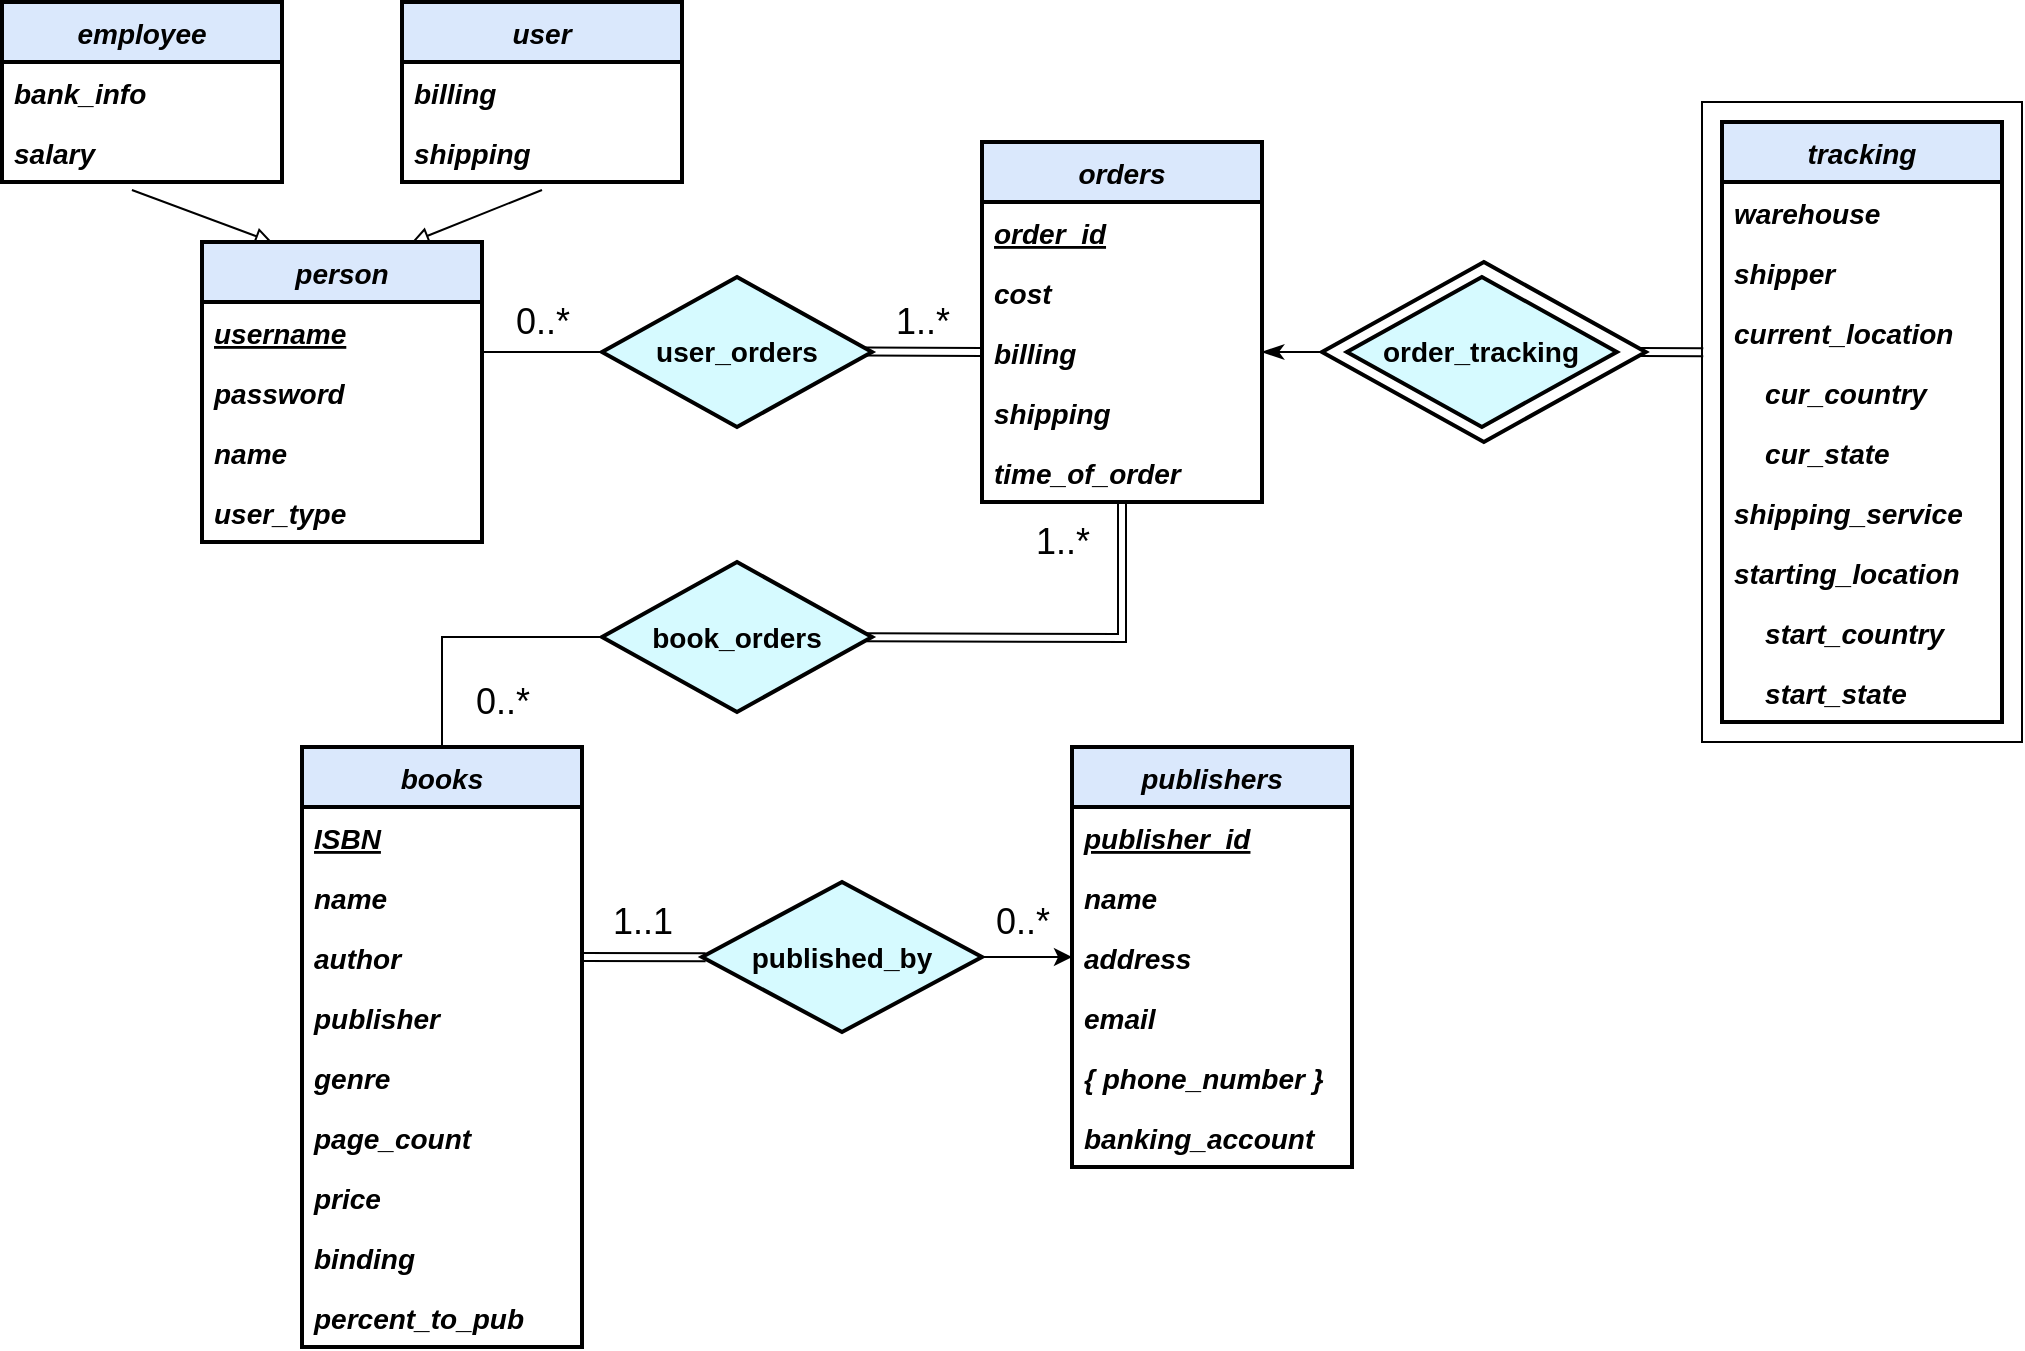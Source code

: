 <mxfile version="15.8.7" type="device"><diagram id="R2lEEEUBdFMjLlhIrx00" name="Page-1"><mxGraphModel dx="2687" dy="1442" grid="1" gridSize="10" guides="1" tooltips="1" connect="1" arrows="1" fold="1" page="1" pageScale="1" pageWidth="850" pageHeight="1100" math="0" shadow="0" extFonts="Permanent Marker^https://fonts.googleapis.com/css?family=Permanent+Marker"><root><mxCell id="0"/><mxCell id="1" parent="0"/><mxCell id="wzAO1R8QqL1cjnEgyW0V-131" value="" style="group" vertex="1" connectable="0" parent="1"><mxGeometry x="-490" y="50" width="1010" height="672.5" as="geometry"/></mxCell><mxCell id="wzAO1R8QqL1cjnEgyW0V-42" value="books" style="swimlane;fontStyle=3;childLayout=stackLayout;horizontal=1;startSize=30;horizontalStack=0;resizeParent=1;resizeParentMax=0;resizeLast=0;collapsible=1;marginBottom=0;fillColor=#dae8fc;strokeColor=#000000;strokeWidth=2;fontSize=14;" vertex="1" parent="wzAO1R8QqL1cjnEgyW0V-131"><mxGeometry x="150" y="372.5" width="140" height="300" as="geometry"/></mxCell><mxCell id="wzAO1R8QqL1cjnEgyW0V-43" value="ISBN" style="text;strokeColor=none;fillColor=none;align=left;verticalAlign=middle;spacingLeft=4;spacingRight=4;overflow=hidden;points=[[0,0.5],[1,0.5]];portConstraint=eastwest;rotatable=0;fontStyle=7;fontSize=14;" vertex="1" parent="wzAO1R8QqL1cjnEgyW0V-42"><mxGeometry y="30" width="140" height="30" as="geometry"/></mxCell><mxCell id="wzAO1R8QqL1cjnEgyW0V-44" value="name" style="text;strokeColor=none;fillColor=none;align=left;verticalAlign=middle;spacingLeft=4;spacingRight=4;overflow=hidden;points=[[0,0.5],[1,0.5]];portConstraint=eastwest;rotatable=0;fontStyle=3;fontSize=14;" vertex="1" parent="wzAO1R8QqL1cjnEgyW0V-42"><mxGeometry y="60" width="140" height="30" as="geometry"/></mxCell><mxCell id="wzAO1R8QqL1cjnEgyW0V-51" value="author" style="text;strokeColor=none;fillColor=none;align=left;verticalAlign=middle;spacingLeft=4;spacingRight=4;overflow=hidden;points=[[0,0.5],[1,0.5]];portConstraint=eastwest;rotatable=0;fontStyle=3;fontSize=14;" vertex="1" parent="wzAO1R8QqL1cjnEgyW0V-42"><mxGeometry y="90" width="140" height="30" as="geometry"/></mxCell><mxCell id="wzAO1R8QqL1cjnEgyW0V-52" value="publisher" style="text;strokeColor=none;fillColor=none;align=left;verticalAlign=middle;spacingLeft=4;spacingRight=4;overflow=hidden;points=[[0,0.5],[1,0.5]];portConstraint=eastwest;rotatable=0;fontStyle=3;fontSize=14;" vertex="1" parent="wzAO1R8QqL1cjnEgyW0V-42"><mxGeometry y="120" width="140" height="30" as="geometry"/></mxCell><mxCell id="wzAO1R8QqL1cjnEgyW0V-58" value="genre" style="text;strokeColor=none;fillColor=none;align=left;verticalAlign=middle;spacingLeft=4;spacingRight=4;overflow=hidden;points=[[0,0.5],[1,0.5]];portConstraint=eastwest;rotatable=0;fontStyle=3;fontSize=14;" vertex="1" parent="wzAO1R8QqL1cjnEgyW0V-42"><mxGeometry y="150" width="140" height="30" as="geometry"/></mxCell><mxCell id="wzAO1R8QqL1cjnEgyW0V-60" value="page_count" style="text;strokeColor=none;fillColor=none;align=left;verticalAlign=middle;spacingLeft=4;spacingRight=4;overflow=hidden;points=[[0,0.5],[1,0.5]];portConstraint=eastwest;rotatable=0;fontStyle=3;fontSize=14;" vertex="1" parent="wzAO1R8QqL1cjnEgyW0V-42"><mxGeometry y="180" width="140" height="30" as="geometry"/></mxCell><mxCell id="wzAO1R8QqL1cjnEgyW0V-61" value="price" style="text;strokeColor=none;fillColor=none;align=left;verticalAlign=middle;spacingLeft=4;spacingRight=4;overflow=hidden;points=[[0,0.5],[1,0.5]];portConstraint=eastwest;rotatable=0;fontStyle=3;fontSize=14;" vertex="1" parent="wzAO1R8QqL1cjnEgyW0V-42"><mxGeometry y="210" width="140" height="30" as="geometry"/></mxCell><mxCell id="wzAO1R8QqL1cjnEgyW0V-59" value="binding" style="text;strokeColor=none;fillColor=none;align=left;verticalAlign=middle;spacingLeft=4;spacingRight=4;overflow=hidden;points=[[0,0.5],[1,0.5]];portConstraint=eastwest;rotatable=0;fontStyle=3;fontSize=14;" vertex="1" parent="wzAO1R8QqL1cjnEgyW0V-42"><mxGeometry y="240" width="140" height="30" as="geometry"/></mxCell><mxCell id="wzAO1R8QqL1cjnEgyW0V-69" value="percent_to_pub" style="text;strokeColor=none;fillColor=none;align=left;verticalAlign=middle;spacingLeft=4;spacingRight=4;overflow=hidden;points=[[0,0.5],[1,0.5]];portConstraint=eastwest;rotatable=0;fontStyle=3;fontSize=14;" vertex="1" parent="wzAO1R8QqL1cjnEgyW0V-42"><mxGeometry y="270" width="140" height="30" as="geometry"/></mxCell><mxCell id="wzAO1R8QqL1cjnEgyW0V-45" value="orders" style="swimlane;fontStyle=3;childLayout=stackLayout;horizontal=1;startSize=30;horizontalStack=0;resizeParent=1;resizeParentMax=0;resizeLast=0;collapsible=1;marginBottom=0;fillColor=#dae8fc;strokeColor=#000000;strokeWidth=2;fontSize=14;" vertex="1" parent="wzAO1R8QqL1cjnEgyW0V-131"><mxGeometry x="490" y="70" width="140" height="180" as="geometry"/></mxCell><mxCell id="wzAO1R8QqL1cjnEgyW0V-46" value="order_id" style="text;strokeColor=none;fillColor=none;align=left;verticalAlign=middle;spacingLeft=4;spacingRight=4;overflow=hidden;points=[[0,0.5],[1,0.5]];portConstraint=eastwest;rotatable=0;fontStyle=7;fontSize=14;" vertex="1" parent="wzAO1R8QqL1cjnEgyW0V-45"><mxGeometry y="30" width="140" height="30" as="geometry"/></mxCell><mxCell id="wzAO1R8QqL1cjnEgyW0V-121" value="cost" style="text;strokeColor=none;fillColor=none;align=left;verticalAlign=middle;spacingLeft=4;spacingRight=4;overflow=hidden;points=[[0,0.5],[1,0.5]];portConstraint=eastwest;rotatable=0;fontStyle=3;fontSize=14;" vertex="1" parent="wzAO1R8QqL1cjnEgyW0V-45"><mxGeometry y="60" width="140" height="30" as="geometry"/></mxCell><mxCell id="wzAO1R8QqL1cjnEgyW0V-62" value="billing" style="text;strokeColor=none;fillColor=none;align=left;verticalAlign=middle;spacingLeft=4;spacingRight=4;overflow=hidden;points=[[0,0.5],[1,0.5]];portConstraint=eastwest;rotatable=0;fontStyle=3;fontSize=14;" vertex="1" parent="wzAO1R8QqL1cjnEgyW0V-45"><mxGeometry y="90" width="140" height="30" as="geometry"/></mxCell><mxCell id="wzAO1R8QqL1cjnEgyW0V-65" value="shipping" style="text;strokeColor=none;fillColor=none;align=left;verticalAlign=middle;spacingLeft=4;spacingRight=4;overflow=hidden;points=[[0,0.5],[1,0.5]];portConstraint=eastwest;rotatable=0;fontStyle=3;fontSize=14;" vertex="1" parent="wzAO1R8QqL1cjnEgyW0V-45"><mxGeometry y="120" width="140" height="30" as="geometry"/></mxCell><mxCell id="wzAO1R8QqL1cjnEgyW0V-66" value="time_of_order" style="text;strokeColor=none;fillColor=none;align=left;verticalAlign=middle;spacingLeft=4;spacingRight=4;overflow=hidden;points=[[0,0.5],[1,0.5]];portConstraint=eastwest;rotatable=0;fontStyle=3;fontSize=14;" vertex="1" parent="wzAO1R8QqL1cjnEgyW0V-45"><mxGeometry y="150" width="140" height="30" as="geometry"/></mxCell><mxCell id="wzAO1R8QqL1cjnEgyW0V-53" value="publishers" style="swimlane;fontStyle=3;childLayout=stackLayout;horizontal=1;startSize=30;horizontalStack=0;resizeParent=1;resizeParentMax=0;resizeLast=0;collapsible=1;marginBottom=0;fillColor=#dae8fc;strokeColor=#000000;strokeWidth=2;fontSize=14;" vertex="1" parent="wzAO1R8QqL1cjnEgyW0V-131"><mxGeometry x="535" y="372.5" width="140" height="210" as="geometry"/></mxCell><mxCell id="wzAO1R8QqL1cjnEgyW0V-54" value="publisher_id" style="text;strokeColor=none;fillColor=none;align=left;verticalAlign=middle;spacingLeft=4;spacingRight=4;overflow=hidden;points=[[0,0.5],[1,0.5]];portConstraint=eastwest;rotatable=0;fontStyle=7;fontSize=14;" vertex="1" parent="wzAO1R8QqL1cjnEgyW0V-53"><mxGeometry y="30" width="140" height="30" as="geometry"/></mxCell><mxCell id="wzAO1R8QqL1cjnEgyW0V-55" value="name" style="text;strokeColor=none;fillColor=none;align=left;verticalAlign=middle;spacingLeft=4;spacingRight=4;overflow=hidden;points=[[0,0.5],[1,0.5]];portConstraint=eastwest;rotatable=0;fontStyle=3;fontSize=14;" vertex="1" parent="wzAO1R8QqL1cjnEgyW0V-53"><mxGeometry y="60" width="140" height="30" as="geometry"/></mxCell><mxCell id="wzAO1R8QqL1cjnEgyW0V-67" value="address" style="text;strokeColor=none;fillColor=none;align=left;verticalAlign=middle;spacingLeft=4;spacingRight=4;overflow=hidden;points=[[0,0.5],[1,0.5]];portConstraint=eastwest;rotatable=0;fontStyle=3;fontSize=14;" vertex="1" parent="wzAO1R8QqL1cjnEgyW0V-53"><mxGeometry y="90" width="140" height="30" as="geometry"/></mxCell><mxCell id="wzAO1R8QqL1cjnEgyW0V-56" value="email" style="text;strokeColor=none;fillColor=none;align=left;verticalAlign=middle;spacingLeft=4;spacingRight=4;overflow=hidden;points=[[0,0.5],[1,0.5]];portConstraint=eastwest;rotatable=0;fontStyle=3;fontSize=14;" vertex="1" parent="wzAO1R8QqL1cjnEgyW0V-53"><mxGeometry y="120" width="140" height="30" as="geometry"/></mxCell><mxCell id="wzAO1R8QqL1cjnEgyW0V-57" value="{ phone_number }" style="text;strokeColor=none;fillColor=none;align=left;verticalAlign=middle;spacingLeft=4;spacingRight=4;overflow=hidden;points=[[0,0.5],[1,0.5]];portConstraint=eastwest;rotatable=0;fontStyle=3;fontSize=14;" vertex="1" parent="wzAO1R8QqL1cjnEgyW0V-53"><mxGeometry y="150" width="140" height="30" as="geometry"/></mxCell><mxCell id="wzAO1R8QqL1cjnEgyW0V-68" value="banking_account" style="text;strokeColor=none;fillColor=none;align=left;verticalAlign=middle;spacingLeft=4;spacingRight=4;overflow=hidden;points=[[0,0.5],[1,0.5]];portConstraint=eastwest;rotatable=0;fontStyle=3;fontSize=14;" vertex="1" parent="wzAO1R8QqL1cjnEgyW0V-53"><mxGeometry y="180" width="140" height="30" as="geometry"/></mxCell><mxCell id="wzAO1R8QqL1cjnEgyW0V-97" style="edgeStyle=orthogonalEdgeStyle;rounded=0;orthogonalLoop=1;jettySize=auto;html=1;exitX=1;exitY=0.5;exitDx=0;exitDy=0;entryX=0;entryY=0.5;entryDx=0;entryDy=0;endArrow=classic;endFill=1;" edge="1" parent="wzAO1R8QqL1cjnEgyW0V-131" source="wzAO1R8QqL1cjnEgyW0V-92" target="wzAO1R8QqL1cjnEgyW0V-53"><mxGeometry relative="1" as="geometry"/></mxCell><mxCell id="wzAO1R8QqL1cjnEgyW0V-92" value="&lt;b&gt;published_by&lt;/b&gt;" style="shape=rhombus;perimeter=rhombusPerimeter;whiteSpace=wrap;html=1;align=center;fontSize=14;strokeColor=#000000;strokeWidth=2;fillColor=#D6FAFF;" vertex="1" parent="wzAO1R8QqL1cjnEgyW0V-131"><mxGeometry x="350" y="440" width="140" height="75" as="geometry"/></mxCell><mxCell id="wzAO1R8QqL1cjnEgyW0V-98" value="" style="shape=link;html=1;rounded=0;fontSize=14;endArrow=none;endFill=0;exitX=1;exitY=0.5;exitDx=0;exitDy=0;entryX=0.013;entryY=0.502;entryDx=0;entryDy=0;entryPerimeter=0;" edge="1" parent="wzAO1R8QqL1cjnEgyW0V-131" source="wzAO1R8QqL1cjnEgyW0V-51" target="wzAO1R8QqL1cjnEgyW0V-92"><mxGeometry relative="1" as="geometry"><mxPoint x="450" y="170" as="sourcePoint"/><mxPoint x="450" y="409.19" as="targetPoint"/></mxGeometry></mxCell><mxCell id="wzAO1R8QqL1cjnEgyW0V-99" value="" style="resizable=0;html=1;align=right;verticalAlign=bottom;fontSize=14;strokeColor=#000000;strokeWidth=2;fillColor=#D6FAFF;" connectable="0" vertex="1" parent="wzAO1R8QqL1cjnEgyW0V-98"><mxGeometry x="1" relative="1" as="geometry"/></mxCell><mxCell id="wzAO1R8QqL1cjnEgyW0V-100" value="&lt;font style=&quot;font-size: 18px&quot;&gt;0..*&lt;/font&gt;" style="text;html=1;resizable=0;autosize=1;align=center;verticalAlign=middle;points=[];fillColor=none;strokeColor=none;rounded=0;fontSize=14;" vertex="1" parent="wzAO1R8QqL1cjnEgyW0V-131"><mxGeometry x="490" y="450" width="40" height="20" as="geometry"/></mxCell><mxCell id="wzAO1R8QqL1cjnEgyW0V-101" value="&lt;font style=&quot;font-size: 18px&quot;&gt;1..1&lt;/font&gt;" style="text;html=1;resizable=0;autosize=1;align=center;verticalAlign=middle;points=[];fillColor=none;strokeColor=none;rounded=0;fontSize=14;" vertex="1" parent="wzAO1R8QqL1cjnEgyW0V-131"><mxGeometry x="295" y="450" width="50" height="20" as="geometry"/></mxCell><mxCell id="wzAO1R8QqL1cjnEgyW0V-102" value="&lt;b&gt;book_orders&lt;/b&gt;" style="shape=rhombus;perimeter=rhombusPerimeter;whiteSpace=wrap;html=1;align=center;fontSize=14;strokeColor=#000000;strokeWidth=2;fillColor=#D6FAFF;" vertex="1" parent="wzAO1R8QqL1cjnEgyW0V-131"><mxGeometry x="300" y="280" width="135" height="75" as="geometry"/></mxCell><mxCell id="wzAO1R8QqL1cjnEgyW0V-104" value="&lt;b&gt;user_orders&lt;/b&gt;" style="shape=rhombus;perimeter=rhombusPerimeter;whiteSpace=wrap;html=1;align=center;fontSize=14;strokeColor=#000000;strokeWidth=2;fillColor=#D6FAFF;" vertex="1" parent="wzAO1R8QqL1cjnEgyW0V-131"><mxGeometry x="300" y="137.5" width="135" height="75" as="geometry"/></mxCell><mxCell id="wzAO1R8QqL1cjnEgyW0V-108" style="edgeStyle=orthogonalEdgeStyle;rounded=0;orthogonalLoop=1;jettySize=auto;html=1;exitX=0.5;exitY=0;exitDx=0;exitDy=0;entryX=0;entryY=0.5;entryDx=0;entryDy=0;endArrow=none;endFill=0;" edge="1" parent="wzAO1R8QqL1cjnEgyW0V-131" source="wzAO1R8QqL1cjnEgyW0V-42" target="wzAO1R8QqL1cjnEgyW0V-102"><mxGeometry relative="1" as="geometry"><mxPoint x="500" y="527.5" as="sourcePoint"/><mxPoint x="545" y="527.5" as="targetPoint"/></mxGeometry></mxCell><mxCell id="wzAO1R8QqL1cjnEgyW0V-109" value="" style="shape=link;html=1;rounded=0;fontSize=14;endArrow=none;endFill=0;entryX=0.5;entryY=1;entryDx=0;entryDy=0;exitX=0.98;exitY=0.502;exitDx=0;exitDy=0;exitPerimeter=0;" edge="1" parent="wzAO1R8QqL1cjnEgyW0V-131" source="wzAO1R8QqL1cjnEgyW0V-102" target="wzAO1R8QqL1cjnEgyW0V-45"><mxGeometry relative="1" as="geometry"><mxPoint x="300" y="527.5" as="sourcePoint"/><mxPoint x="630" y="260" as="targetPoint"/><Array as="points"><mxPoint x="560" y="318"/></Array></mxGeometry></mxCell><mxCell id="wzAO1R8QqL1cjnEgyW0V-110" value="" style="resizable=0;html=1;align=right;verticalAlign=bottom;fontSize=14;strokeColor=#000000;strokeWidth=2;fillColor=#D6FAFF;" connectable="0" vertex="1" parent="wzAO1R8QqL1cjnEgyW0V-109"><mxGeometry x="1" relative="1" as="geometry"/></mxCell><mxCell id="wzAO1R8QqL1cjnEgyW0V-111" value="&lt;font style=&quot;font-size: 18px&quot;&gt;0..*&lt;/font&gt;" style="text;html=1;resizable=0;autosize=1;align=center;verticalAlign=middle;points=[];fillColor=none;strokeColor=none;rounded=0;fontSize=14;" vertex="1" parent="wzAO1R8QqL1cjnEgyW0V-131"><mxGeometry x="230" y="340" width="40" height="20" as="geometry"/></mxCell><mxCell id="wzAO1R8QqL1cjnEgyW0V-112" value="&lt;font style=&quot;font-size: 18px&quot;&gt;1..*&lt;/font&gt;" style="text;html=1;resizable=0;autosize=1;align=center;verticalAlign=middle;points=[];fillColor=none;strokeColor=none;rounded=0;fontSize=14;" vertex="1" parent="wzAO1R8QqL1cjnEgyW0V-131"><mxGeometry x="510" y="260" width="40" height="20" as="geometry"/></mxCell><mxCell id="wzAO1R8QqL1cjnEgyW0V-113" value="" style="shape=link;html=1;rounded=0;fontSize=14;endArrow=none;endFill=0;entryX=0;entryY=0.5;entryDx=0;entryDy=0;exitX=0.975;exitY=0.497;exitDx=0;exitDy=0;exitPerimeter=0;" edge="1" parent="wzAO1R8QqL1cjnEgyW0V-131" source="wzAO1R8QqL1cjnEgyW0V-104" target="wzAO1R8QqL1cjnEgyW0V-62"><mxGeometry relative="1" as="geometry"><mxPoint x="442.3" y="327.65" as="sourcePoint"/><mxPoint x="570" y="260" as="targetPoint"/><Array as="points"/></mxGeometry></mxCell><mxCell id="wzAO1R8QqL1cjnEgyW0V-114" value="" style="resizable=0;html=1;align=right;verticalAlign=bottom;fontSize=14;strokeColor=#000000;strokeWidth=2;fillColor=#D6FAFF;" connectable="0" vertex="1" parent="wzAO1R8QqL1cjnEgyW0V-113"><mxGeometry x="1" relative="1" as="geometry"/></mxCell><mxCell id="wzAO1R8QqL1cjnEgyW0V-115" style="edgeStyle=orthogonalEdgeStyle;rounded=0;orthogonalLoop=1;jettySize=auto;html=1;exitX=1.007;exitY=-0.167;exitDx=0;exitDy=0;endArrow=none;endFill=0;entryX=0;entryY=0.5;entryDx=0;entryDy=0;exitPerimeter=0;" edge="1" parent="wzAO1R8QqL1cjnEgyW0V-131" source="wzAO1R8QqL1cjnEgyW0V-75" target="wzAO1R8QqL1cjnEgyW0V-104"><mxGeometry relative="1" as="geometry"><mxPoint x="190" y="174.71" as="sourcePoint"/><mxPoint x="270" y="174.71" as="targetPoint"/><Array as="points"/></mxGeometry></mxCell><mxCell id="wzAO1R8QqL1cjnEgyW0V-39" value="user" style="swimlane;fontStyle=3;childLayout=stackLayout;horizontal=1;startSize=30;horizontalStack=0;resizeParent=1;resizeParentMax=0;resizeLast=0;collapsible=1;marginBottom=0;fillColor=#dae8fc;strokeColor=#000000;strokeWidth=2;fontSize=14;" vertex="1" parent="wzAO1R8QqL1cjnEgyW0V-131"><mxGeometry x="200" width="140" height="90" as="geometry"/></mxCell><mxCell id="wzAO1R8QqL1cjnEgyW0V-63" value="billing" style="text;strokeColor=none;fillColor=none;align=left;verticalAlign=middle;spacingLeft=4;spacingRight=4;overflow=hidden;points=[[0,0.5],[1,0.5]];portConstraint=eastwest;rotatable=0;fontStyle=3;fontSize=14;" vertex="1" parent="wzAO1R8QqL1cjnEgyW0V-39"><mxGeometry y="30" width="140" height="30" as="geometry"/></mxCell><mxCell id="wzAO1R8QqL1cjnEgyW0V-64" value="shipping" style="text;strokeColor=none;fillColor=none;align=left;verticalAlign=middle;spacingLeft=4;spacingRight=4;overflow=hidden;points=[[0,0.5],[1,0.5]];portConstraint=eastwest;rotatable=0;fontStyle=3;fontSize=14;" vertex="1" parent="wzAO1R8QqL1cjnEgyW0V-39"><mxGeometry y="60" width="140" height="30" as="geometry"/></mxCell><mxCell id="wzAO1R8QqL1cjnEgyW0V-73" value="person" style="swimlane;fontStyle=3;childLayout=stackLayout;horizontal=1;startSize=30;horizontalStack=0;resizeParent=1;resizeParentMax=0;resizeLast=0;collapsible=1;marginBottom=0;fillColor=#dae8fc;strokeColor=#000000;strokeWidth=2;fontSize=14;" vertex="1" parent="wzAO1R8QqL1cjnEgyW0V-131"><mxGeometry x="100" y="120" width="140" height="150" as="geometry"/></mxCell><mxCell id="wzAO1R8QqL1cjnEgyW0V-74" value="username" style="text;strokeColor=none;fillColor=none;align=left;verticalAlign=middle;spacingLeft=4;spacingRight=4;overflow=hidden;points=[[0,0.5],[1,0.5]];portConstraint=eastwest;rotatable=0;fontStyle=7;fontSize=14;" vertex="1" parent="wzAO1R8QqL1cjnEgyW0V-73"><mxGeometry y="30" width="140" height="30" as="geometry"/></mxCell><mxCell id="wzAO1R8QqL1cjnEgyW0V-75" value="password" style="text;strokeColor=none;fillColor=none;align=left;verticalAlign=middle;spacingLeft=4;spacingRight=4;overflow=hidden;points=[[0,0.5],[1,0.5]];portConstraint=eastwest;rotatable=0;fontStyle=3;fontSize=14;" vertex="1" parent="wzAO1R8QqL1cjnEgyW0V-73"><mxGeometry y="60" width="140" height="30" as="geometry"/></mxCell><mxCell id="wzAO1R8QqL1cjnEgyW0V-88" value="name" style="text;strokeColor=none;fillColor=none;align=left;verticalAlign=middle;spacingLeft=4;spacingRight=4;overflow=hidden;points=[[0,0.5],[1,0.5]];portConstraint=eastwest;rotatable=0;fontStyle=3;fontSize=14;" vertex="1" parent="wzAO1R8QqL1cjnEgyW0V-73"><mxGeometry y="90" width="140" height="30" as="geometry"/></mxCell><mxCell id="wzAO1R8QqL1cjnEgyW0V-76" value="user_type" style="text;strokeColor=none;fillColor=none;align=left;verticalAlign=middle;spacingLeft=4;spacingRight=4;overflow=hidden;points=[[0,0.5],[1,0.5]];portConstraint=eastwest;rotatable=0;fontStyle=3;fontSize=14;" vertex="1" parent="wzAO1R8QqL1cjnEgyW0V-73"><mxGeometry y="120" width="140" height="30" as="geometry"/></mxCell><mxCell id="wzAO1R8QqL1cjnEgyW0V-78" value="employee" style="swimlane;fontStyle=3;childLayout=stackLayout;horizontal=1;startSize=30;horizontalStack=0;resizeParent=1;resizeParentMax=0;resizeLast=0;collapsible=1;marginBottom=0;fillColor=#dae8fc;strokeColor=#000000;strokeWidth=2;fontSize=14;" vertex="1" parent="wzAO1R8QqL1cjnEgyW0V-131"><mxGeometry width="140" height="90" as="geometry"/></mxCell><mxCell id="wzAO1R8QqL1cjnEgyW0V-82" value="bank_info" style="text;strokeColor=none;fillColor=none;align=left;verticalAlign=middle;spacingLeft=4;spacingRight=4;overflow=hidden;points=[[0,0.5],[1,0.5]];portConstraint=eastwest;rotatable=0;fontStyle=3;fontSize=14;" vertex="1" parent="wzAO1R8QqL1cjnEgyW0V-78"><mxGeometry y="30" width="140" height="30" as="geometry"/></mxCell><mxCell id="wzAO1R8QqL1cjnEgyW0V-85" value="salary" style="text;strokeColor=none;fillColor=none;align=left;verticalAlign=middle;spacingLeft=4;spacingRight=4;overflow=hidden;points=[[0,0.5],[1,0.5]];portConstraint=eastwest;rotatable=0;fontStyle=3;fontSize=14;" vertex="1" parent="wzAO1R8QqL1cjnEgyW0V-78"><mxGeometry y="60" width="140" height="30" as="geometry"/></mxCell><mxCell id="wzAO1R8QqL1cjnEgyW0V-83" style="edgeStyle=none;rounded=0;orthogonalLoop=1;jettySize=auto;html=1;entryX=0.464;entryY=1.133;entryDx=0;entryDy=0;fontSize=14;endArrow=none;endFill=0;startArrow=block;startFill=0;strokeWidth=1;targetPerimeterSpacing=0;endSize=14;exitX=0.25;exitY=0;exitDx=0;exitDy=0;entryPerimeter=0;" edge="1" parent="wzAO1R8QqL1cjnEgyW0V-131" source="wzAO1R8QqL1cjnEgyW0V-73" target="wzAO1R8QqL1cjnEgyW0V-85"><mxGeometry relative="1" as="geometry"><mxPoint x="440" y="-225" as="sourcePoint"/><mxPoint x="330" y="-150" as="targetPoint"/></mxGeometry></mxCell><mxCell id="wzAO1R8QqL1cjnEgyW0V-84" style="edgeStyle=none;rounded=0;orthogonalLoop=1;jettySize=auto;html=1;entryX=0.5;entryY=1.133;entryDx=0;entryDy=0;fontSize=14;endArrow=none;endFill=0;startArrow=block;startFill=0;exitX=0.75;exitY=0;exitDx=0;exitDy=0;entryPerimeter=0;" edge="1" parent="wzAO1R8QqL1cjnEgyW0V-131" source="wzAO1R8QqL1cjnEgyW0V-73" target="wzAO1R8QqL1cjnEgyW0V-64"><mxGeometry relative="1" as="geometry"><mxPoint x="410" y="40" as="sourcePoint"/><mxPoint x="520" y="145" as="targetPoint"/></mxGeometry></mxCell><mxCell id="wzAO1R8QqL1cjnEgyW0V-116" value="&lt;font style=&quot;font-size: 18px&quot;&gt;0..*&lt;/font&gt;" style="text;html=1;resizable=0;autosize=1;align=center;verticalAlign=middle;points=[];fillColor=none;strokeColor=none;rounded=0;fontSize=14;" vertex="1" parent="wzAO1R8QqL1cjnEgyW0V-131"><mxGeometry x="250" y="150" width="40" height="20" as="geometry"/></mxCell><mxCell id="wzAO1R8QqL1cjnEgyW0V-117" value="&lt;font style=&quot;font-size: 18px&quot;&gt;1..*&lt;/font&gt;" style="text;html=1;resizable=0;autosize=1;align=center;verticalAlign=middle;points=[];fillColor=none;strokeColor=none;rounded=0;fontSize=14;" vertex="1" parent="wzAO1R8QqL1cjnEgyW0V-131"><mxGeometry x="440" y="150" width="40" height="20" as="geometry"/></mxCell><mxCell id="wzAO1R8QqL1cjnEgyW0V-124" style="edgeStyle=none;rounded=0;orthogonalLoop=1;jettySize=auto;html=1;fontSize=14;endArrow=classicThin;endFill=1;entryX=1;entryY=0.5;entryDx=0;entryDy=0;endSize=8;exitX=0;exitY=0.5;exitDx=0;exitDy=0;" edge="1" parent="wzAO1R8QqL1cjnEgyW0V-131" source="wzAO1R8QqL1cjnEgyW0V-127" target="wzAO1R8QqL1cjnEgyW0V-62"><mxGeometry relative="1" as="geometry"><mxPoint x="680" y="175" as="sourcePoint"/><mxPoint x="900" y="-210" as="targetPoint"/><Array as="points"/></mxGeometry></mxCell><mxCell id="wzAO1R8QqL1cjnEgyW0V-125" value="" style="group" vertex="1" connectable="0" parent="wzAO1R8QqL1cjnEgyW0V-131"><mxGeometry x="850" y="50" width="160" height="320" as="geometry"/></mxCell><mxCell id="wzAO1R8QqL1cjnEgyW0V-122" value="" style="rounded=0;whiteSpace=wrap;html=1;fillColor=none;" vertex="1" parent="wzAO1R8QqL1cjnEgyW0V-125"><mxGeometry width="160" height="320" as="geometry"/></mxCell><mxCell id="wzAO1R8QqL1cjnEgyW0V-48" value="tracking" style="swimlane;fontStyle=3;childLayout=stackLayout;horizontal=1;startSize=30;horizontalStack=0;resizeParent=1;resizeParentMax=0;resizeLast=0;collapsible=1;marginBottom=0;fillColor=#dae8fc;strokeColor=#000000;strokeWidth=2;fontSize=14;" vertex="1" parent="wzAO1R8QqL1cjnEgyW0V-125"><mxGeometry x="10" y="10" width="140" height="300" as="geometry"/></mxCell><mxCell id="wzAO1R8QqL1cjnEgyW0V-119" value="warehouse" style="text;strokeColor=none;fillColor=none;align=left;verticalAlign=middle;spacingLeft=4;spacingRight=4;overflow=hidden;points=[[0,0.5],[1,0.5]];portConstraint=eastwest;rotatable=0;fontStyle=3;fontSize=14;" vertex="1" parent="wzAO1R8QqL1cjnEgyW0V-48"><mxGeometry y="30" width="140" height="30" as="geometry"/></mxCell><mxCell id="wzAO1R8QqL1cjnEgyW0V-120" value="shipper" style="text;strokeColor=none;fillColor=none;align=left;verticalAlign=middle;spacingLeft=4;spacingRight=4;overflow=hidden;points=[[0,0.5],[1,0.5]];portConstraint=eastwest;rotatable=0;fontStyle=3;fontSize=14;" vertex="1" parent="wzAO1R8QqL1cjnEgyW0V-48"><mxGeometry y="60" width="140" height="30" as="geometry"/></mxCell><mxCell id="wzAO1R8QqL1cjnEgyW0V-70" value="current_location" style="text;strokeColor=none;fillColor=none;align=left;verticalAlign=middle;spacingLeft=4;spacingRight=4;overflow=hidden;points=[[0,0.5],[1,0.5]];portConstraint=eastwest;rotatable=0;fontStyle=3;fontSize=14;" vertex="1" parent="wzAO1R8QqL1cjnEgyW0V-48"><mxGeometry y="90" width="140" height="30" as="geometry"/></mxCell><mxCell id="wzAO1R8QqL1cjnEgyW0V-71" value="    cur_country" style="text;strokeColor=none;fillColor=none;align=left;verticalAlign=middle;spacingLeft=4;spacingRight=4;overflow=hidden;points=[[0,0.5],[1,0.5]];portConstraint=eastwest;rotatable=0;fontStyle=3;fontSize=14;" vertex="1" parent="wzAO1R8QqL1cjnEgyW0V-48"><mxGeometry y="120" width="140" height="30" as="geometry"/></mxCell><mxCell id="wzAO1R8QqL1cjnEgyW0V-72" value="    cur_state" style="text;strokeColor=none;fillColor=none;align=left;verticalAlign=middle;spacingLeft=4;spacingRight=4;overflow=hidden;points=[[0,0.5],[1,0.5]];portConstraint=eastwest;rotatable=0;fontStyle=3;fontSize=14;" vertex="1" parent="wzAO1R8QqL1cjnEgyW0V-48"><mxGeometry y="150" width="140" height="30" as="geometry"/></mxCell><mxCell id="wzAO1R8QqL1cjnEgyW0V-50" value="shipping_service" style="text;strokeColor=none;fillColor=none;align=left;verticalAlign=middle;spacingLeft=4;spacingRight=4;overflow=hidden;points=[[0,0.5],[1,0.5]];portConstraint=eastwest;rotatable=0;fontStyle=3;fontSize=14;" vertex="1" parent="wzAO1R8QqL1cjnEgyW0V-48"><mxGeometry y="180" width="140" height="30" as="geometry"/></mxCell><mxCell id="wzAO1R8QqL1cjnEgyW0V-89" value="starting_location" style="text;strokeColor=none;fillColor=none;align=left;verticalAlign=middle;spacingLeft=4;spacingRight=4;overflow=hidden;points=[[0,0.5],[1,0.5]];portConstraint=eastwest;rotatable=0;fontStyle=3;fontSize=14;" vertex="1" parent="wzAO1R8QqL1cjnEgyW0V-48"><mxGeometry y="210" width="140" height="30" as="geometry"/></mxCell><mxCell id="wzAO1R8QqL1cjnEgyW0V-90" value="    start_country" style="text;strokeColor=none;fillColor=none;align=left;verticalAlign=middle;spacingLeft=4;spacingRight=4;overflow=hidden;points=[[0,0.5],[1,0.5]];portConstraint=eastwest;rotatable=0;fontStyle=3;fontSize=14;" vertex="1" parent="wzAO1R8QqL1cjnEgyW0V-48"><mxGeometry y="240" width="140" height="30" as="geometry"/></mxCell><mxCell id="wzAO1R8QqL1cjnEgyW0V-91" value="    start_state" style="text;strokeColor=none;fillColor=none;align=left;verticalAlign=middle;spacingLeft=4;spacingRight=4;overflow=hidden;points=[[0,0.5],[1,0.5]];portConstraint=eastwest;rotatable=0;fontStyle=3;fontSize=14;" vertex="1" parent="wzAO1R8QqL1cjnEgyW0V-48"><mxGeometry y="270" width="140" height="30" as="geometry"/></mxCell><mxCell id="wzAO1R8QqL1cjnEgyW0V-128" value="" style="group" vertex="1" connectable="0" parent="wzAO1R8QqL1cjnEgyW0V-131"><mxGeometry x="660" y="130.03" width="161.88" height="89.93" as="geometry"/></mxCell><mxCell id="wzAO1R8QqL1cjnEgyW0V-127" value="" style="shape=rhombus;perimeter=rhombusPerimeter;whiteSpace=wrap;html=1;align=center;fontSize=14;strokeColor=#000000;strokeWidth=2;fillColor=none;" vertex="1" parent="wzAO1R8QqL1cjnEgyW0V-128"><mxGeometry width="161.88" height="89.93" as="geometry"/></mxCell><mxCell id="wzAO1R8QqL1cjnEgyW0V-126" value="&lt;b&gt;order_tracking&lt;/b&gt;" style="shape=rhombus;perimeter=rhombusPerimeter;whiteSpace=wrap;html=1;align=center;fontSize=14;strokeColor=#000000;strokeWidth=2;fillColor=#D6FAFF;" vertex="1" parent="wzAO1R8QqL1cjnEgyW0V-128"><mxGeometry x="12.44" y="7.43" width="135" height="75" as="geometry"/></mxCell><mxCell id="wzAO1R8QqL1cjnEgyW0V-129" value="" style="shape=link;html=1;rounded=0;fontSize=14;endArrow=none;endFill=0;exitX=0.004;exitY=0.391;exitDx=0;exitDy=0;exitPerimeter=0;entryX=0.983;entryY=0.5;entryDx=0;entryDy=0;entryPerimeter=0;" edge="1" parent="wzAO1R8QqL1cjnEgyW0V-131" source="wzAO1R8QqL1cjnEgyW0V-122" target="wzAO1R8QqL1cjnEgyW0V-127"><mxGeometry relative="1" as="geometry"><mxPoint x="660.42" y="260.0" as="sourcePoint"/><mxPoint x="850.0" y="174.965" as="targetPoint"/><Array as="points"/></mxGeometry></mxCell><mxCell id="wzAO1R8QqL1cjnEgyW0V-130" value="" style="resizable=0;html=1;align=right;verticalAlign=bottom;fontSize=14;strokeColor=#000000;strokeWidth=2;fillColor=#D6FAFF;" connectable="0" vertex="1" parent="wzAO1R8QqL1cjnEgyW0V-129"><mxGeometry x="1" relative="1" as="geometry"/></mxCell></root></mxGraphModel></diagram></mxfile>